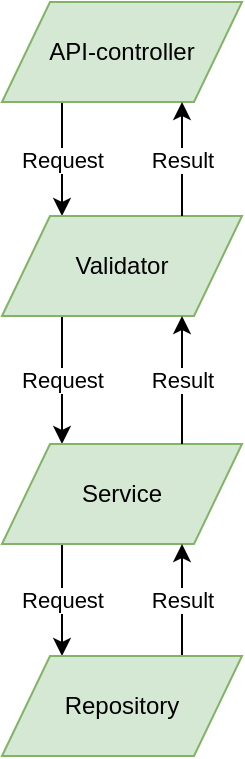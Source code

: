<mxfile version="11.1.4" type="device"><diagram id="pXhwFora_5mlkh8_b5sw" name="Page-1"><mxGraphModel dx="365" dy="604" grid="1" gridSize="10" guides="1" tooltips="1" connect="1" arrows="1" fold="1" page="1" pageScale="1" pageWidth="827" pageHeight="1169" math="0" shadow="0"><root><mxCell id="0"/><mxCell id="1" parent="0"/><mxCell id="4lkU9hMI0DDHpIlbsHx3-2" value="Request" style="edgeStyle=orthogonalEdgeStyle;rounded=0;orthogonalLoop=1;jettySize=auto;html=1;entryX=0.25;entryY=0;entryDx=0;entryDy=0;exitX=0.25;exitY=1;exitDx=0;exitDy=0;" edge="1" parent="1" source="4lkU9hMI0DDHpIlbsHx3-3" target="4lkU9hMI0DDHpIlbsHx3-5"><mxGeometry relative="1" as="geometry"/></mxCell><mxCell id="4lkU9hMI0DDHpIlbsHx3-3" value="API-controller" style="shape=parallelogram;perimeter=parallelogramPerimeter;whiteSpace=wrap;html=1;fillColor=#d5e8d4;strokeColor=#82b366;" vertex="1" parent="1"><mxGeometry x="210" y="138" width="120" height="50" as="geometry"/></mxCell><mxCell id="4lkU9hMI0DDHpIlbsHx3-4" value="Request" style="edgeStyle=orthogonalEdgeStyle;rounded=0;orthogonalLoop=1;jettySize=auto;html=1;entryX=0.25;entryY=0;entryDx=0;entryDy=0;exitX=0.25;exitY=1;exitDx=0;exitDy=0;" edge="1" parent="1" source="4lkU9hMI0DDHpIlbsHx3-5" target="4lkU9hMI0DDHpIlbsHx3-7"><mxGeometry relative="1" as="geometry"/></mxCell><mxCell id="4lkU9hMI0DDHpIlbsHx3-5" value="Validator" style="shape=parallelogram;perimeter=parallelogramPerimeter;whiteSpace=wrap;html=1;fillColor=#d5e8d4;strokeColor=#82b366;" vertex="1" parent="1"><mxGeometry x="210" y="245" width="120" height="50" as="geometry"/></mxCell><mxCell id="4lkU9hMI0DDHpIlbsHx3-6" value="Request" style="edgeStyle=orthogonalEdgeStyle;rounded=0;orthogonalLoop=1;jettySize=auto;html=1;exitX=0.25;exitY=1;exitDx=0;exitDy=0;entryX=0.25;entryY=0;entryDx=0;entryDy=0;" edge="1" parent="1" source="4lkU9hMI0DDHpIlbsHx3-7" target="4lkU9hMI0DDHpIlbsHx3-9"><mxGeometry relative="1" as="geometry"/></mxCell><mxCell id="4lkU9hMI0DDHpIlbsHx3-7" value="Service" style="shape=parallelogram;perimeter=parallelogramPerimeter;whiteSpace=wrap;html=1;fillColor=#d5e8d4;strokeColor=#82b366;" vertex="1" parent="1"><mxGeometry x="210" y="359" width="120" height="50" as="geometry"/></mxCell><mxCell id="4lkU9hMI0DDHpIlbsHx3-8" value="Result" style="edgeStyle=orthogonalEdgeStyle;rounded=0;orthogonalLoop=1;jettySize=auto;html=1;exitX=0.75;exitY=0;exitDx=0;exitDy=0;entryX=0.75;entryY=1;entryDx=0;entryDy=0;" edge="1" parent="1" source="4lkU9hMI0DDHpIlbsHx3-9" target="4lkU9hMI0DDHpIlbsHx3-7"><mxGeometry relative="1" as="geometry"/></mxCell><mxCell id="4lkU9hMI0DDHpIlbsHx3-9" value="Repository" style="shape=parallelogram;perimeter=parallelogramPerimeter;whiteSpace=wrap;html=1;fillColor=#d5e8d4;strokeColor=#82b366;" vertex="1" parent="1"><mxGeometry x="210" y="465" width="120" height="50" as="geometry"/></mxCell><mxCell id="4lkU9hMI0DDHpIlbsHx3-10" style="edgeStyle=orthogonalEdgeStyle;rounded=0;orthogonalLoop=1;jettySize=auto;html=1;exitX=0.5;exitY=1;exitDx=0;exitDy=0;" edge="1" parent="1" source="4lkU9hMI0DDHpIlbsHx3-3" target="4lkU9hMI0DDHpIlbsHx3-3"><mxGeometry relative="1" as="geometry"/></mxCell><mxCell id="4lkU9hMI0DDHpIlbsHx3-11" value="Result" style="edgeStyle=orthogonalEdgeStyle;rounded=0;orthogonalLoop=1;jettySize=auto;html=1;exitX=0.75;exitY=0;exitDx=0;exitDy=0;entryX=0.75;entryY=1;entryDx=0;entryDy=0;" edge="1" parent="1" source="4lkU9hMI0DDHpIlbsHx3-7" target="4lkU9hMI0DDHpIlbsHx3-5"><mxGeometry relative="1" as="geometry"><mxPoint x="300" y="351" as="sourcePoint"/><mxPoint x="300" y="295" as="targetPoint"/></mxGeometry></mxCell><mxCell id="4lkU9hMI0DDHpIlbsHx3-12" value="Result" style="edgeStyle=orthogonalEdgeStyle;rounded=0;orthogonalLoop=1;jettySize=auto;html=1;entryX=0.75;entryY=1;entryDx=0;entryDy=0;exitX=0.75;exitY=0;exitDx=0;exitDy=0;" edge="1" parent="1" source="4lkU9hMI0DDHpIlbsHx3-5" target="4lkU9hMI0DDHpIlbsHx3-3"><mxGeometry relative="1" as="geometry"><mxPoint x="330" y="220" as="sourcePoint"/><mxPoint x="310" y="305" as="targetPoint"/></mxGeometry></mxCell></root></mxGraphModel></diagram></mxfile>
